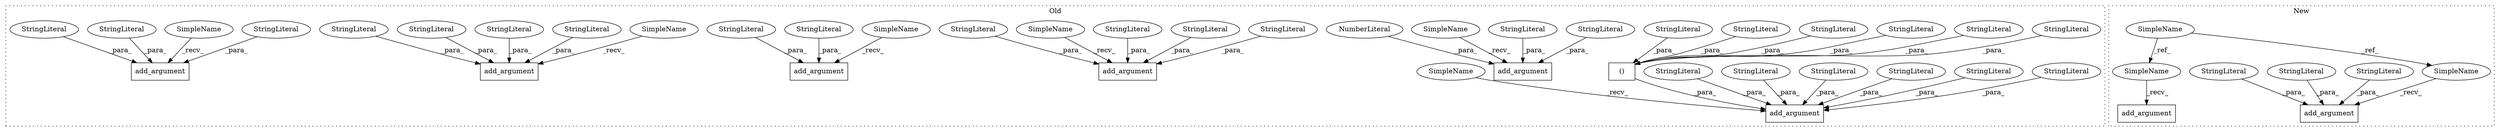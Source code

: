 digraph G {
subgraph cluster0 {
1 [label="()" a="106" s="26719" l="131" shape="box"];
6 [label="StringLiteral" a="45" s="26789" l="3" shape="ellipse"];
7 [label="StringLiteral" a="45" s="26770" l="6" shape="ellipse"];
8 [label="StringLiteral" a="45" s="26719" l="3" shape="ellipse"];
9 [label="add_argument" a="32" s="26652,26969" l="13,1" shape="box"];
10 [label="StringLiteral" a="45" s="26701" l="12" shape="ellipse"];
11 [label="StringLiteral" a="45" s="26685" l="4" shape="ellipse"];
12 [label="StringLiteral" a="45" s="26665" l="4" shape="ellipse"];
14 [label="add_argument" a="32" s="26450,26532" l="13,1" shape="box"];
15 [label="StringLiteral" a="45" s="26480" l="52" shape="ellipse"];
16 [label="add_argument" a="32" s="25798,26018" l="13,1" shape="box"];
17 [label="StringLiteral" a="45" s="26852" l="117" shape="ellipse"];
18 [label="StringLiteral" a="45" s="25811" l="10" shape="ellipse"];
19 [label="StringLiteral" a="45" s="26690" l="10" shape="ellipse"];
20 [label="add_argument" a="32" s="26032,26171" l="13,1" shape="box"];
21 [label="StringLiteral" a="45" s="26670" l="14" shape="ellipse"];
22 [label="add_argument" a="32" s="26185,26436" l="13,1" shape="box"];
23 [label="StringLiteral" a="45" s="25822" l="8" shape="ellipse"];
24 [label="StringLiteral" a="45" s="26463" l="10" shape="ellipse"];
25 [label="StringLiteral" a="45" s="26249" l="187" shape="ellipse"];
26 [label="StringLiteral" a="45" s="26045" l="4" shape="ellipse"];
27 [label="StringLiteral" a="45" s="25843" l="9" shape="ellipse"];
28 [label="StringLiteral" a="45" s="26842" l="8" shape="ellipse"];
29 [label="StringLiteral" a="45" s="26735" l="3" shape="ellipse"];
30 [label="StringLiteral" a="45" s="26821" l="8" shape="ellipse"];
31 [label="StringLiteral" a="45" s="26050" l="10" shape="ellipse"];
32 [label="StringLiteral" a="45" s="26198" l="4" shape="ellipse"];
33 [label="NumberLiteral" a="34" s="26478" l="1" shape="ellipse"];
34 [label="StringLiteral" a="45" s="26228" l="20" shape="ellipse"];
35 [label="StringLiteral" a="45" s="26203" l="14" shape="ellipse"];
36 [label="add_argument" a="32" s="26983,27330" l="13,1" shape="box"];
38 [label="StringLiteral" a="45" s="27001" l="18" shape="ellipse"];
39 [label="StringLiteral" a="45" s="27033" l="297" shape="ellipse"];
40 [label="StringLiteral" a="45" s="27020" l="12" shape="ellipse"];
41 [label="StringLiteral" a="45" s="25920" l="98" shape="ellipse"];
44 [label="SimpleName" a="42" s="25791" l="6" shape="ellipse"];
45 [label="SimpleName" a="42" s="26645" l="6" shape="ellipse"];
46 [label="SimpleName" a="42" s="26976" l="6" shape="ellipse"];
47 [label="SimpleName" a="42" s="26178" l="6" shape="ellipse"];
48 [label="SimpleName" a="42" s="26443" l="6" shape="ellipse"];
49 [label="SimpleName" a="42" s="26025" l="6" shape="ellipse"];
label = "Old";
style="dotted";
}
subgraph cluster1 {
2 [label="add_argument" a="32" s="27179,27358" l="13,1" shape="box"];
3 [label="StringLiteral" a="45" s="27192" l="21" shape="ellipse"];
4 [label="StringLiteral" a="45" s="27227" l="131" shape="ellipse"];
5 [label="StringLiteral" a="45" s="27214" l="12" shape="ellipse"];
13 [label="SimpleName" a="42" s="26358" l="9" shape="ellipse"];
37 [label="add_argument" a="32" s="26645,26788" l="13,1" shape="box"];
42 [label="SimpleName" a="42" s="27169" l="9" shape="ellipse"];
43 [label="SimpleName" a="42" s="26635" l="9" shape="ellipse"];
label = "New";
style="dotted";
}
1 -> 9 [label="_para_"];
3 -> 2 [label="_para_"];
4 -> 2 [label="_para_"];
5 -> 2 [label="_para_"];
6 -> 1 [label="_para_"];
7 -> 1 [label="_para_"];
8 -> 1 [label="_para_"];
10 -> 9 [label="_para_"];
11 -> 9 [label="_para_"];
12 -> 9 [label="_para_"];
13 -> 43 [label="_ref_"];
13 -> 42 [label="_ref_"];
15 -> 14 [label="_para_"];
17 -> 9 [label="_para_"];
18 -> 16 [label="_para_"];
19 -> 9 [label="_para_"];
21 -> 9 [label="_para_"];
23 -> 16 [label="_para_"];
24 -> 14 [label="_para_"];
25 -> 22 [label="_para_"];
26 -> 20 [label="_para_"];
27 -> 16 [label="_para_"];
28 -> 1 [label="_para_"];
29 -> 1 [label="_para_"];
30 -> 1 [label="_para_"];
31 -> 20 [label="_para_"];
32 -> 22 [label="_para_"];
33 -> 14 [label="_para_"];
34 -> 22 [label="_para_"];
35 -> 22 [label="_para_"];
38 -> 36 [label="_para_"];
39 -> 36 [label="_para_"];
40 -> 36 [label="_para_"];
41 -> 16 [label="_para_"];
42 -> 2 [label="_recv_"];
43 -> 37 [label="_recv_"];
44 -> 16 [label="_recv_"];
45 -> 9 [label="_recv_"];
46 -> 36 [label="_recv_"];
47 -> 22 [label="_recv_"];
48 -> 14 [label="_recv_"];
49 -> 20 [label="_recv_"];
}